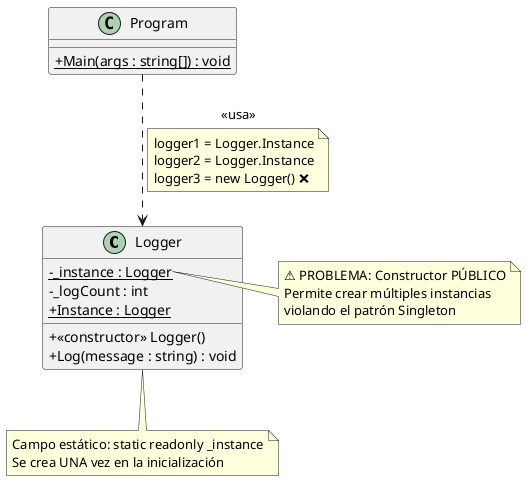 @startuml
skinparam classAttributeIconSize 0

class Logger {
  {static} - _instance : Logger
  - _logCount : int
  + <<constructor>> Logger()
  {static} + Instance : Logger
  + Log(message : string) : void
}

class Program {
  {static} + Main(args : string[]) : void
}

note right of Logger::Logger
  ⚠️ PROBLEMA: Constructor PÚBLICO
  Permite crear múltiples instancias
  violando el patrón Singleton
end note

note bottom of Logger
  Campo estático: static readonly _instance
  Se crea UNA vez en la inicialización
end note

Program ..> Logger : <<usa>>
note on link
  logger1 = Logger.Instance
  logger2 = Logger.Instance
  logger3 = new Logger() ❌
end note

@enduml
